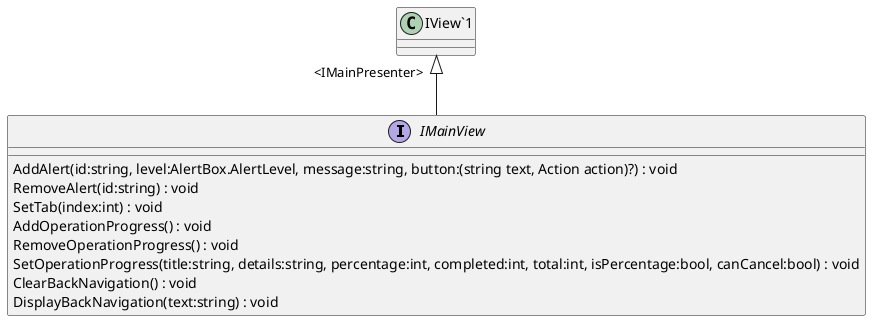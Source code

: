 @startuml
interface IMainView {
    AddAlert(id:string, level:AlertBox.AlertLevel, message:string, button:(string text, Action action)?) : void
    RemoveAlert(id:string) : void
    SetTab(index:int) : void
    AddOperationProgress() : void
    RemoveOperationProgress() : void
    SetOperationProgress(title:string, details:string, percentage:int, completed:int, total:int, isPercentage:bool, canCancel:bool) : void
    ClearBackNavigation() : void
    DisplayBackNavigation(text:string) : void
}
"IView`1" "<IMainPresenter>" <|-- IMainView
@enduml
